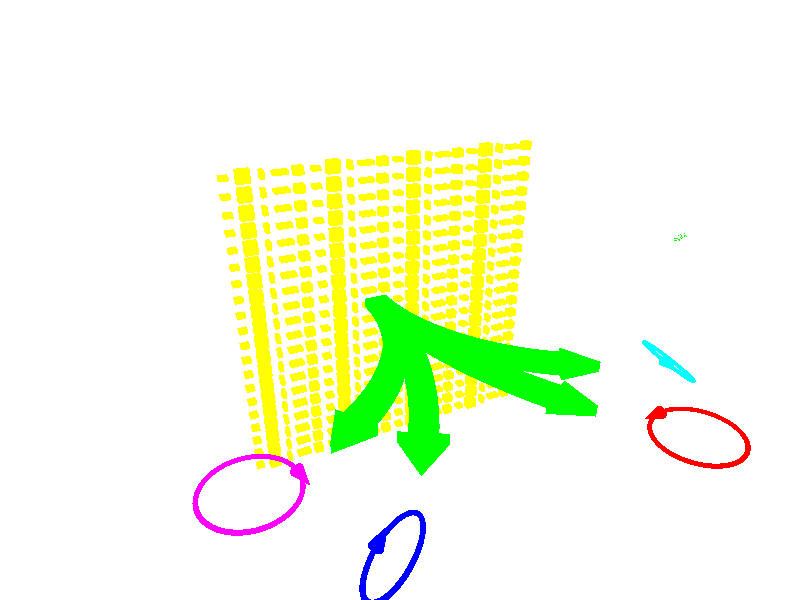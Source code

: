 #include "colors.inc"
#include "shapes.inc"
#include "textures.inc"

#declare height_array = array[5] {1.0, 3.0, 2.0, 1.0, 2.0};
#declare width_array = array[5] {2.0, 3.0, 1.0, 3.5, 2.3};
#declare separation = 4.0;
#declare thick = 2;

#declare num_rows = 20;
#declare num_columns = 4;
#declare column_width = 5*separation;


#declare laser_filter = 0.25; // defines transparency of laser diffraction orders
#declare move_forward  = 0; // how far arrows and polarization ellipses are translated in z
#declare ellipse_displacement = 1.45; // dictates how far pol ellipses lie from arrow tips
#declare sphere_rad = 0.4; // dictates how thick the pol ellipses are
#declare ellipse_rad = 8; // base size of pol ellipse
#declare arrow_height = 0.55*ellipse_rad; // height of arrows in pol ellipses
#declare arrow_rad = 0.15*ellipse_rad; // radius of base of arrows in pol ellipses

background { White }
#declare row = 0;
#while (row < num_rows)
    #declare column = 0;
    #while (column < num_columns)
        #declare Index1 = 0;
        #while(Index1<5)
          
          
            box {
                <separation*(Index1)-width_array[Index1]/2 + column*column_width, -height_array[Index1]/2+separation*row, thick>, <separation*(Index1)+width_array[Index1]/2 + column*column_width, height_array[Index1]/2+separation*row, 0>
                finish {
                    ambient 0.1
                    diffuse 0.6
                    }
                pigment { Yellow filter 0.5 }
                //texture { PinkAlabaster }
              }
            #declare Index1 = Index1+1;
        #end
    #declare column = column + 1;
    #end
#declare row = row + 1;
#end

#declare substrate_thickness = 2;
#declare total_width = num_columns * column_width;
#declare total_height = num_rows * separation;

box{
    <-separation/2, -separation/2, thick>, <total_width-separation/2, total_height-separation/2, thick+substrate_thickness>
    //pigment { Gray filter 0.9 }
    texture { Glass }
    finish {
                    ambient 0.1
                    diffuse 2
                    }
    }
    
//cylinder{<total_width/2, total_height/2, thick  + substrate_thickness>, <total_width/2, total_height/2, thick+ substrate_thickness + 5000>, 0.9*total_height/2
//    pigment{ Green filter 0.75} 

//}

#declare height = 0.03 * total_height;
#declare outer_rad = 1.35*total_width;
#declare inner_rad = 0.95 * outer_rad;
#declare ang = 30;
#declare arrow_length = 8;
#declare arrow_width = 9;


#merge{    
    #merge{    
        #difference {
            cylinder { <0,0,0>, <0, height, 0>, outer_rad } 
            cylinder { <0,-0.01,0>, <0, 1.01*height, 0>, inner_rad }
            box { <0, -0.01, 0>, <1.001*outer_rad, 1.01*height, 1.001*outer_rad> }
            box { <0, -0.01, 0>, <-1.001*outer_rad, 1.01* height, 1.001*outer_rad> }
            box { <0, -0.01, 0>, <-1.001*outer_rad, 1.01* height, -1.001*outer_rad> }
            prism { linear_spline
             -0.01, 1.01*height, 3,
                <0, 0>, <outer_rad/tand(ang), -1.001*outer_rad>, <0, -1.001*outer_rad> }
           
            
             }
        prism { linear_spline
             -0.01, 1.01*height, 3,
                <(inner_rad+outer_rad)/2-arrow_width/2, 0>, <(inner_rad+outer_rad)/2+arrow_width/2, 0>, <(inner_rad+outer_rad)/2, -arrow_length>
                rotate ang*y
                }
        
        #declare time = 0;
        #declare aspect_ratio1 = 0.35;
        #declare alpha1 = 85;                     
        
        
    
        #merge {
            #while(time < 1)
                #declare xcoord = ellipse_rad * cos(2*pi*time);
                #declare ycoord = ellipse_rad * aspect_ratio1 * sin(2*pi*time);
                sphere {
                    <xcoord, ycoord, 0>, sphere_rad
                    
                    }
                #declare time = time + 0.001;    
            
            
            #end
            
            cone {
                <0, ellipse_rad*aspect_ratio1, 0>, arrow_rad, <arrow_height, ellipse_rad*aspect_ratio1, 0>, 0
                } 
        
            rotate alpha1*z
            rotate 90*x
            translate <(inner_rad+outer_rad)/2, height/2, 0>
            rotate ellipse_displacement*ang*y
            texture{
                pigment { Blue }
                finish { diffuse 0.75 phong 0.3}
            }
            no_shadow
        
        
        }
        
        translate <0.9*total_width/2 - outer_rad, total_height/2, move_forward>
        pigment { Green filter laser_filter }
        no_shadow
           
}
       
#merge {    
    #merge{    
        #difference {
            cylinder { <0,0,0>, <0, height, 0>, outer_rad } 
            cylinder { <0,-0.01,0>, <0, 1.01*height, 0>, inner_rad }
            box { <0, -0.01, 0>, <1.001*outer_rad, 1.01*height, 1.001*outer_rad> }
            box { <0, -0.01, 0>, <-1.001*outer_rad, 1.01* height, 1.001*outer_rad> }
            box { <0, -0.01, 0>, <-1.001*outer_rad, 1.01* height, -1.001*outer_rad> }
            prism { linear_spline
             -0.01, 1.01*height, 3,
                <0, 0>, <outer_rad/tand(ang), -1.001*outer_rad>, <0, -1.001*outer_rad> }
           
            
             }
        prism { linear_spline
             -0.01, 1.01*height, 3,
                <(inner_rad+outer_rad)/2-arrow_width/2, 0>, <(inner_rad+outer_rad)/2+arrow_width/2, 0>, <(inner_rad+outer_rad)/2, -arrow_length>
                rotate ang*y
                }
        translate <-(outer_rad+inner_rad)/2, -height/2, 0>
        rotate 180*z
        translate <(outer_rad+inner_rad)/2, height/2, 0>
        no_shadow 
           }
    #declare time = 0;
    #declare aspect_ratio2 = 0.95;
    #declare alpha2 = 40;                        
            
   #merge {
        #while(time < 1)
            #declare xcoord = ellipse_rad * cos(2*pi*time);
            #declare ycoord = ellipse_rad * aspect_ratio2 * sin(2*pi*time);
            sphere {
                <xcoord, ycoord, 0>, sphere_rad
                
                }
            #declare time = time + 0.001;    
        
        
        #end
        
        cone {
            <0, ellipse_rad*aspect_ratio2, 0>, arrow_rad, <arrow_height, ellipse_rad*aspect_ratio2, 0>, 0
            } 
    
        rotate alpha2*z
        rotate 90*x
        translate <(inner_rad+outer_rad)/2, height/2, 0>
        rotate ellipse_displacement*ang*y
        translate <-(outer_rad+inner_rad)/2, -height/2, 0>
        rotate 180*z
        translate <(outer_rad+inner_rad)/2, height/2, 0>
        texture{
                pigment { Red }
                finish { diffuse 0.75 phong 0.1}
            }
    
    
    }
    
        translate <0.9*total_width/2 - outer_rad, total_height/2, move_forward>
        pigment { Green filter laser_filter }
        no_shadow  
    
}       


    

#declare height = 0.03 * total_height;
#declare outer_rad = 0.7*total_width;
#declare inner_rad = 0.9 * outer_rad;
#declare ang = 55;
#declare arrow_length = 8;
#declare arrow_width = 9;
#merge{
    #merge{    
        #difference {
            cylinder { <0,0,0>, <0, height, 0>, outer_rad } 
            cylinder { <0,-0.01,0>, <0, 1.01*height, 0>, inner_rad }
            box { <-0.001, -0.01, 0>, <1.001*outer_rad, 1.01*height, 1.001*outer_rad> }
            box { <0.001, -0.01, 0>, <-1.001*outer_rad, 1.01* height, 1.001*outer_rad> }
            box { <0.001, -0.01, 0>, <-1.001*outer_rad, 1.01* height, -1.001*outer_rad> }
            prism { linear_spline
             -0.01, 1.01*height, 3,
                <0, 0>, <outer_rad/tand(ang), -1.001*outer_rad>, <0, -1.001*outer_rad> }
           
            
         }
        prism { linear_spline
             -0.01, 1.01*height, 3,
                <(inner_rad+outer_rad)/2-arrow_width/2, 0>, <(inner_rad+outer_rad)/2+arrow_width/2, 0>, <(inner_rad+outer_rad)/2, -arrow_length>
                rotate ang*y
         }
     }
        
        #declare time = 0;
        #declare aspect_ratio2 = 1;
        #declare alpha2 = 40*pi/180;                        
        
    
         
           
            
            
    #merge {
        #while(time < 1)
            #declare xcoord = ellipse_rad * cos(2*pi*time);
            #declare ycoord = ellipse_rad * aspect_ratio2 * sin(2*pi*time);
            sphere {
                <xcoord, ycoord, 0>, sphere_rad
                
                }
            #declare time = time + 0.001;    
        
        
        #end
        
        cone {
            <0, ellipse_rad*aspect_ratio2, 0>, arrow_rad, <arrow_height, ellipse_rad*aspect_ratio2, 0>, 0
            } 
     
        rotate alpha2*z
        rotate 90*x
        translate <(inner_rad+outer_rad)/2, height/2, 0>
        rotate ellipse_displacement*ang*y
        texture {
            pigment { Magenta }
            finish{ diffuse 0.75 phong 0.1 }
        }
    
    }
        
        translate <0.9*total_width/2 - outer_rad, total_height/2, move_forward>
        pigment { Green filter laser_filter }
        no_shadow   
}
       
#merge{    
    #difference {
         cylinder { <0,0,0>, <0, height, 0>, outer_rad } 
         cylinder { <0,-0.01,0>, <0, 1.01*height, 0>, inner_rad }
         box { <-0.001, -0.01, 0>, <1.001*outer_rad, 1.01*height, 1.001*outer_rad> }
         box { <0.001, -0.01, 0>, <-1.001*outer_rad, 1.01* height, 1.001*outer_rad> }
         box { <0.001, -0.01, 0>, <-1.001*outer_rad, 1.01* height, -1.001*outer_rad> }
        prism { linear_spline
         -0.01, 1.01*height, 3,
            <0, 0>, <outer_rad/tand(ang), -1.001*outer_rad>, <0, -1.001*outer_rad> }
       
        
     }
    prism { linear_spline
         -0.01, 1.01*height, 3,
            <(inner_rad+outer_rad)/2-arrow_width/2, 0>, <(inner_rad+outer_rad)/2+arrow_width/2, 0>, <(inner_rad+outer_rad)/2, -arrow_length>
            rotate ang*y
            }
            
    #declare time = 0;
        #declare aspect_ratio2 = 0.1;
        #declare alpha2 = 40*pi/180;                        
        
         
           
            
            
    #merge {
        #while(time < 1)
            #declare xcoord = ellipse_rad * cos(2*pi*time);
            #declare ycoord = ellipse_rad * aspect_ratio2 * sin(2*pi*time);
            sphere {
                <xcoord, ycoord, 0>, sphere_rad
                
                }
            #declare time = time + 0.001;    
        
        
        #end
        
        cone {
            <0, ellipse_rad*aspect_ratio2, 0>, arrow_rad, <arrow_height, ellipse_rad*aspect_ratio2, 0>, 0
            } 
     
        rotate alpha2*z
        rotate 90*x
        translate <(inner_rad+outer_rad)/2, height/2, 0>
        rotate ellipse_displacement*ang*y
        texture{
            pigment{ Cyan }
            finish{ diffuse 0.75 phong 0.1 }
        }
    
    
    }
    translate <-(outer_rad+inner_rad)/2, -height/2, 0>
    rotate 180*z
    translate <(outer_rad+inner_rad)/2, height/2, 0>
    translate <0.9*total_width/2 - outer_rad, total_height/2, move_forward>
    pigment { Green filter laser_filter }
    no_shadow   
       }              
 }
  light_source { <3*total_width/2, 1.25*total_height, -30> color White }

  
  camera {
    location <-20, total_height*1.35, -125>
    look_at  <total_width/2, total_height/2,  0.0>
  //  focal_point <-6, 1, 30>    // blue cylinder in focus
  //  focal_point < 0, 1,  0>    // green box in focus
    //focal_point < 1, 1, -6>    // pink sphere in focus
    aperture 0.4     // a nice compromise
  //  aperture 0.05    // almost everything is in focus
  //  aperture 1.5     // much blurring
  //  blur_samples 4       // fewer samples, faster to render
    ///blur_samples 20      // more samples, higher quality image
  }   
     
 